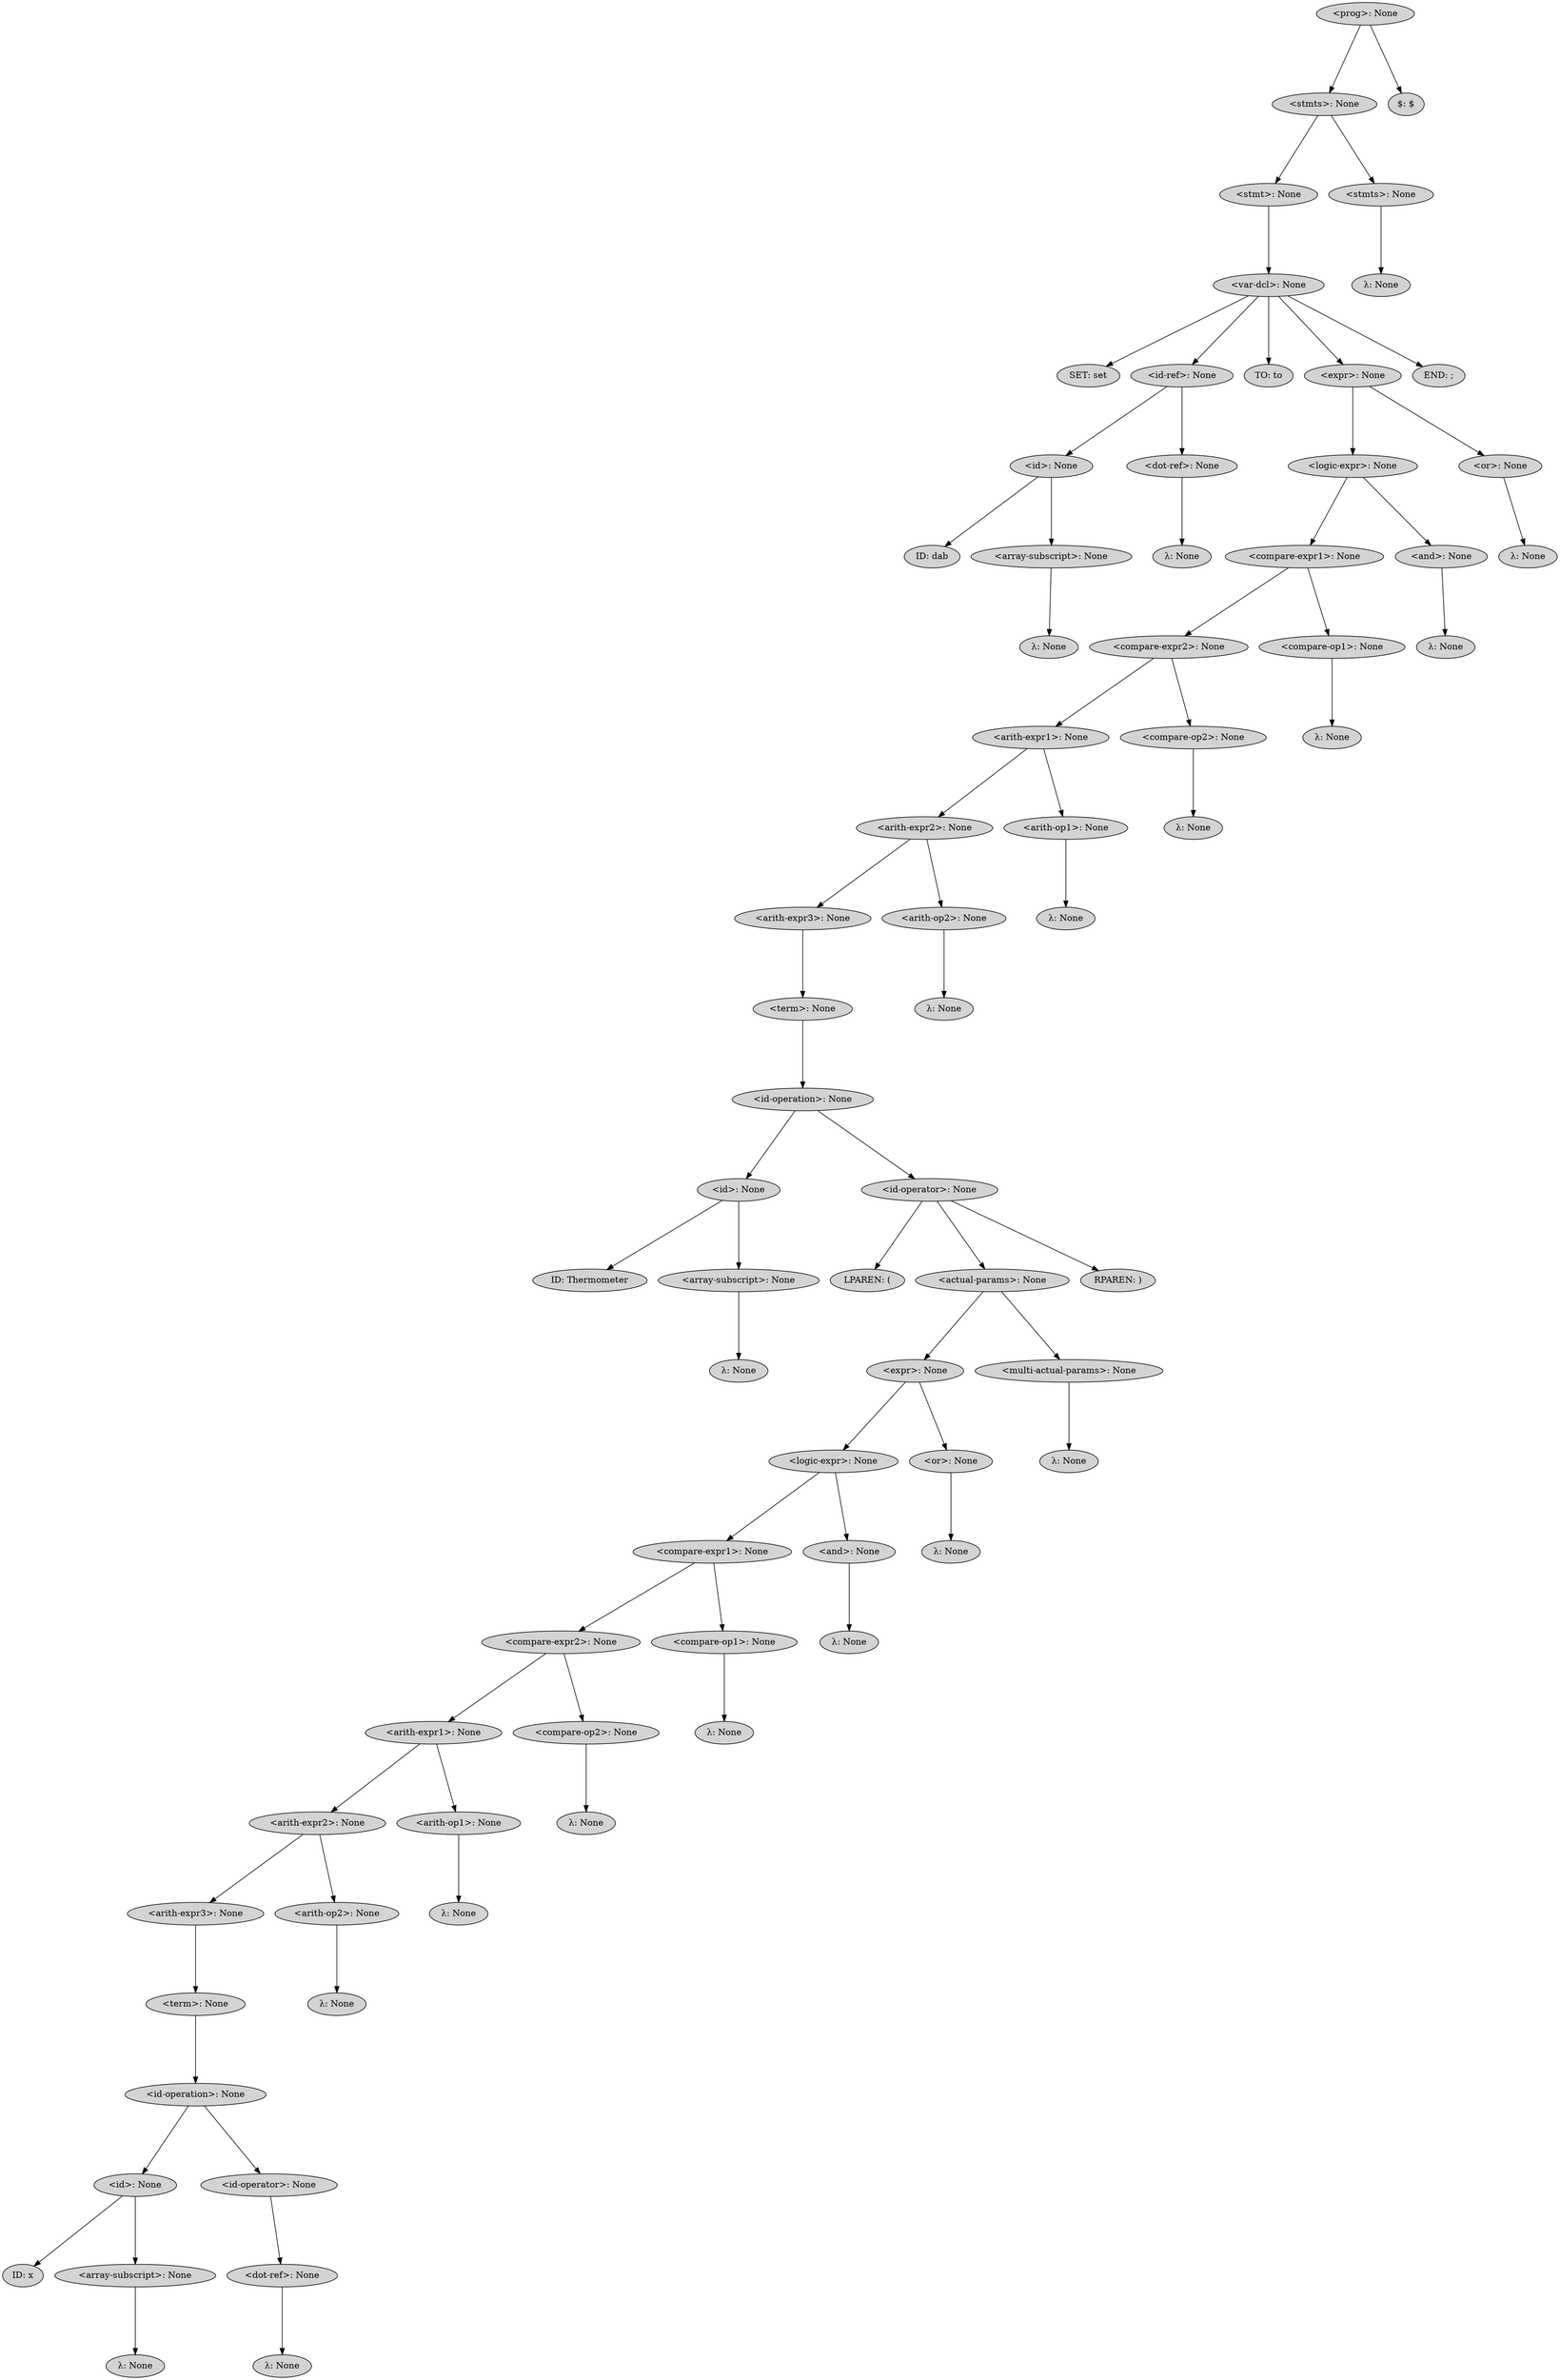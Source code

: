 digraph G {
	graph [ranksep=1.5 ratio=fill]
	node [style=filled]
	overlap=false
	8784584468067 [label="<prog>: None"]
	8784584468081 [label="<stmts>: None"]
	8784584468067 -> 8784584468081
	-9223363252270307710 [label="<stmt>: None"]
	8784584468081 -> -9223363252270307710
	8784584468130 [label="<var-dcl>: None"]
	-9223363252270307710 -> 8784584468130
	8784584468102 [label="SET: set"]
	8784584468130 -> 8784584468102
	8784584468109 [label="<id-ref>: None"]
	8784584468130 -> 8784584468109
	8784584468144 [label="<id>: None"]
	8784584468109 -> 8784584468144
	-9223363252270307654 [label="ID: dab"]
	8784584468144 -> -9223363252270307654
	-9223363252270307647 [label="<array-subscript>: None"]
	8784584468144 -> -9223363252270307647
	8784584468165 [label="λ: None"]
	-9223363252270307647 -> 8784584468165
	8784584468151 [label="<dot-ref>: None"]
	8784584468109 -> 8784584468151
	8784584468172 [label="λ: None"]
	8784584468151 -> 8784584468172
	8784584468123 [label="TO: to"]
	8784584468130 -> 8784584468123
	-9223363252270307675 [label="<expr>: None"]
	8784584468130 -> -9223363252270307675
	-9223363252270307633 [label="<logic-expr>: None"]
	-9223363252270307675 -> -9223363252270307633
	8784584468186 [label="<compare-expr1>: None"]
	-9223363252270307633 -> 8784584468186
	-9223363252270307612 [label="<compare-expr2>: None"]
	8784584468186 -> -9223363252270307612
	8784584468207 [label="<arith-expr1>: None"]
	-9223363252270307612 -> 8784584468207
	-9223363252270307591 [label="<arith-expr2>: None"]
	8784584468207 -> -9223363252270307591
	8784584462856 [label="<arith-expr3>: None"]
	-9223363252270307591 -> 8784584462856
	8784584468744 [label="<term>: None"]
	8784584462856 -> 8784584468744
	-9223363252270307068 [label="<id-operation>: None"]
	8784584468744 -> -9223363252270307068
	8784584468751 [label="<id>: None"]
	-9223363252270307068 -> 8784584468751
	8784584468758 [label="ID: Thermometer"]
	8784584468751 -> 8784584468758
	-9223363252270307047 [label="<array-subscript>: None"]
	8784584468751 -> -9223363252270307047
	-9223363252270307040 [label="λ: None"]
	-9223363252270307047 -> -9223363252270307040
	-9223363252270307054 [label="<id-operator>: None"]
	-9223363252270307068 -> -9223363252270307054
	8784584468772 [label="LPAREN: ("]
	-9223363252270307054 -> 8784584468772
	-9223363252270307033 [label="<actual-params>: None"]
	-9223363252270307054 -> -9223363252270307033
	-9223363252270307026 [label="<expr>: None"]
	-9223363252270307033 -> -9223363252270307026
	-9223363252270307019 [label="<logic-expr>: None"]
	-9223363252270307026 -> -9223363252270307019
	-9223363252270307012 [label="<compare-expr1>: None"]
	-9223363252270307019 -> -9223363252270307012
	-9223363252270307005 [label="<compare-expr2>: None"]
	-9223363252270307012 -> -9223363252270307005
	-9223363252270306998 [label="<arith-expr1>: None"]
	-9223363252270307005 -> -9223363252270306998
	-9223363252270306991 [label="<arith-expr2>: None"]
	-9223363252270306998 -> -9223363252270306991
	-9223363252270306984 [label="<arith-expr3>: None"]
	-9223363252270306991 -> -9223363252270306984
	-9223363252270306977 [label="<term>: None"]
	-9223363252270306984 -> -9223363252270306977
	8784584468835 [label="<id-operation>: None"]
	-9223363252270306977 -> 8784584468835
	-9223363252270306970 [label="<id>: None"]
	8784584468835 -> -9223363252270306970
	-9223363252270306963 [label="ID: x"]
	-9223363252270306970 -> -9223363252270306963
	8784584468849 [label="<array-subscript>: None"]
	-9223363252270306970 -> 8784584468849
	-9223363252270306956 [label="λ: None"]
	8784584468849 -> -9223363252270306956
	8784584468842 [label="<id-operator>: None"]
	8784584468835 -> 8784584468842
	8784584468856 [label="<dot-ref>: None"]
	8784584468842 -> 8784584468856
	-9223363252270306949 [label="λ: None"]
	8784584468856 -> -9223363252270306949
	8784584468828 [label="<arith-op2>: None"]
	-9223363252270306991 -> 8784584468828
	8784584468863 [label="λ: None"]
	8784584468828 -> 8784584468863
	8784584468821 [label="<arith-op1>: None"]
	-9223363252270306998 -> 8784584468821
	-9223363252270306942 [label="λ: None"]
	8784584468821 -> -9223363252270306942
	8784584468814 [label="<compare-op2>: None"]
	-9223363252270307005 -> 8784584468814
	8784584468870 [label="λ: None"]
	8784584468814 -> 8784584468870
	8784584468807 [label="<compare-op1>: None"]
	-9223363252270307012 -> 8784584468807
	-9223363252270306935 [label="λ: None"]
	8784584468807 -> -9223363252270306935
	8784584468800 [label="<and>: None"]
	-9223363252270307019 -> 8784584468800
	8784584468877 [label="λ: None"]
	8784584468800 -> 8784584468877
	8784584468793 [label="<or>: None"]
	-9223363252270307026 -> 8784584468793
	-9223363252270306928 [label="λ: None"]
	8784584468793 -> -9223363252270306928
	8784584468786 [label="<multi-actual-params>: None"]
	-9223363252270307033 -> 8784584468786
	8784584468884 [label="λ: None"]
	8784584468786 -> 8784584468884
	8784584468779 [label="RPAREN: )"]
	-9223363252270307054 -> 8784584468779
	8784584468765 [label="<arith-op2>: None"]
	-9223363252270307591 -> 8784584468765
	-9223363252270306921 [label="λ: None"]
	8784584468765 -> -9223363252270306921
	-9223363252270312949 [label="<arith-op1>: None"]
	8784584468207 -> -9223363252270312949
	8784584468891 [label="λ: None"]
	-9223363252270312949 -> 8784584468891
	8784584468214 [label="<compare-op2>: None"]
	-9223363252270307612 -> 8784584468214
	-9223363252270306914 [label="λ: None"]
	8784584468214 -> -9223363252270306914
	-9223363252270307605 [label="<compare-op1>: None"]
	8784584468186 -> -9223363252270307605
	8784584468898 [label="λ: None"]
	-9223363252270307605 -> 8784584468898
	8784584468193 [label="<and>: None"]
	-9223363252270307633 -> 8784584468193
	-9223363252270306907 [label="λ: None"]
	8784584468193 -> -9223363252270306907
	-9223363252270307626 [label="<or>: None"]
	-9223363252270307675 -> -9223363252270307626
	8784584468905 [label="λ: None"]
	-9223363252270307626 -> 8784584468905
	-9223363252270307668 [label="END: ;"]
	8784584468130 -> -9223363252270307668
	8784584468116 [label="<stmts>: None"]
	8784584468081 -> 8784584468116
	-9223363252270306900 [label="λ: None"]
	8784584468116 -> -9223363252270306900
	-9223363252270307689 [label="$: $"]
	8784584468067 -> -9223363252270307689
}
